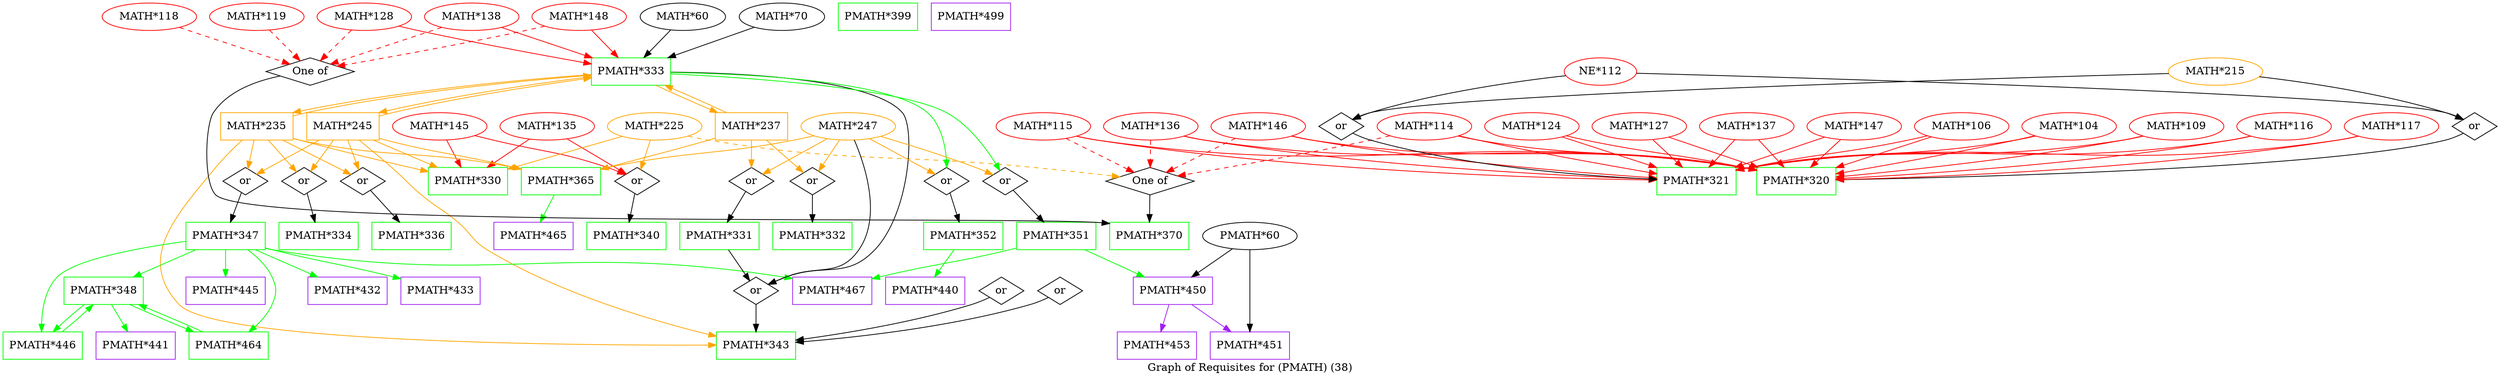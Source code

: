 strict digraph "" {
	graph [bb="0,0,3271.4,491",
		label="Graph of Requisites for (PMATH) (38)",
		lheight=0.21,
		lp="1635.7,11.5",
		lwidth=3.74
	];
	node [label="\N"];
	"PMATH*320"	[color=green,
		height=0.5,
		pos="2357,257",
		shape=box,
		width=1.4444];
	"orPMATH*3200"	[height=0.5,
		label=or,
		pos="3242,329",
		shape=diamond,
		width=0.81703];
	"orPMATH*3200" -> "PMATH*320"	[pos="e,2409.2,258.83 3227.3,319.93 3220.4,316.56 3212,312.97 3204,311 3055.1,274.32 2588.5,262.25 2419.2,259.02"];
	"MATH*106"	[color=red,
		height=0.5,
		pos="2569,329",
		width=1.7151];
	"MATH*106" -> "PMATH*320"	[color=red,
		pos="e,2408.6,275.03 2529.6,315 2498.4,304.7 2454.3,290.12 2418.5,278.29"];
	"PMATH*321"	[color=green,
		height=0.5,
		pos="2155,257",
		shape=box,
		width=1.4444];
	"MATH*106" -> "PMATH*321"	[color=red,
		pos="e,2207.1,264.62 2524.3,316.55 2515.9,314.57 2507.2,312.63 2499,311 2401.2,291.62 2286.5,275.2 2217.4,265.98"];
	"MATH*114"	[color=red,
		height=0.5,
		pos="1864,329",
		width=1.7151];
	"MATH*114" -> "PMATH*320"	[color=red,
		pos="e,2304.9,264.37 1908.3,316.44 1916.8,314.45 1925.6,312.53 1934,311 1951.5,307.79 2181.3,279.51 2294.6,265.63"];
	"MATH*114" -> "PMATH*321"	[color=red,
		pos="e,2102.7,270.49 1909.9,316.82 1918,314.88 1926.2,312.88 1934,311 1987.7,298.05 2048.7,283.42 2093,272.82"];
	of252	[height=0.5,
		label="One of",
		pos="1504,257",
		shape=diamond,
		width=1.6085];
	"MATH*114" -> of252	[color=red,
		pos="e,1539.7,263.92 1818.6,316.75 1810.1,314.76 1801.3,312.76 1793,311 1707.5,292.94 1607,275.31 1549.9,265.63",
		style=dashed];
	"PMATH*370"	[color=green,
		height=0.5,
		pos="1504,185",
		shape=box,
		width=1.4444];
	of252 -> "PMATH*370"	[pos="e,1504,203.1 1504,238.7 1504,230.98 1504,221.71 1504,213.11"];
	"MATH*115"	[color=red,
		height=0.5,
		pos="1364,329",
		width=1.7151];
	"MATH*115" -> "PMATH*320"	[color=red,
		pos="e,2304.9,265.22 1407.4,316.08 1416.2,314.07 1425.3,312.24 1434,311 1778.4,261.72 1869.3,303.84 2216,275 2241.8,272.85 2270.2,269.61 \
2294.6,266.53"];
	"MATH*115" -> "PMATH*321"	[color=red,
		pos="e,2102.6,258.9 1407.8,316.18 1416.5,314.19 1425.5,312.34 1434,311 1675.5,273.06 1966.9,262.17 2092.4,259.13"];
	"MATH*115" -> of252	[color=red,
		pos="e,1483,268.5 1393.7,313.15 1417.3,301.37 1450.1,284.97 1473.8,273.12",
		style=dashed];
	"MATH*136"	[color=red,
		height=0.5,
		pos="1505,329",
		width=1.7151];
	"MATH*136" -> "PMATH*320"	[color=red,
		pos="e,2304.9,265.09 1548.4,316.15 1557.2,314.14 1566.3,312.28 1575,311 1857.3,269.16 1931.8,300.09 2216,275 2241.8,272.72 2270.1,269.45 \
2294.6,266.39"];
	"MATH*136" -> "PMATH*321"	[color=red,
		pos="e,2102.7,260.2 1548.9,316.3 1557.5,314.3 1566.5,312.41 1575,311 1761.8,279.96 1985.7,265.97 2092.4,260.7"];
	"MATH*136" -> of252	[color=red,
		pos="e,1504.2,275.1 1504.8,310.7 1504.6,302.98 1504.5,293.71 1504.4,285.11",
		style=dashed];
	"MATH*146"	[color=red,
		height=0.5,
		pos="1646,329",
		width=1.7151];
	"MATH*146" -> "PMATH*320"	[color=red,
		pos="e,2304.8,264.89 1690.1,316.27 1699,314.24 1708.2,312.36 1717,311 1936.7,277 1994.7,296.31 2216,275 2241.8,272.52 2270.1,269.21 2294.6,\
266.18"];
	"MATH*146" -> "PMATH*321"	[color=red,
		pos="e,2102.8,262.37 1690.5,316.51 1699.3,314.49 1708.4,312.55 1717,311 1849.9,287.12 2007.5,270.99 2092.8,263.27"];
	"MATH*146" -> of252	[color=red,
		pos="e,1525.3,268.5 1615.9,313.15 1591.9,301.32 1558.4,284.83 1534.4,272.96",
		style=dashed];
	"MATH*215"	[color=orange,
		height=0.5,
		pos="2902,401",
		width=1.7151];
	"MATH*215" -> "orPMATH*3200"	[pos="e,3226.8,337.84 2959.5,394.19 3021,386.99 3120.9,372.45 3204,347 3208.5,345.63 3213.1,343.86 3217.6,341.99"];
	"orPMATH*3210"	[height=0.5,
		label=or,
		pos="1755,329",
		shape=diamond,
		width=0.81703];
	"MATH*215" -> "orPMATH*3210"	[pos="e,1769.7,338.12 2840.8,398.4 2623.3,392.55 1894.9,371.31 1793,347 1788.4,345.89 1783.6,344.23 1779.1,342.37"];
	"orPMATH*3210" -> "PMATH*321"	[pos="e,2102.8,261.12 1770.2,320.06 1777,316.8 1785.2,313.26 1793,311 1895.5,281.2 2019.3,267.69 2092.4,261.92"];
	"NE*112"	[color=red,
		height=0.5,
		pos="2095,401",
		width=1.3179];
	"NE*112" -> "orPMATH*3200"	[pos="e,3227.3,338.12 2142.3,398.78 2340.7,393.5 3099.8,371.85 3204,347 3208.6,345.89 3213.4,344.23 3217.9,342.37"];
	"NE*112" -> "orPMATH*3210"	[pos="e,1770.2,337.84 2049.7,395.58 1989.9,388.95 1881.8,374.2 1793,347 1788.5,345.63 1783.9,343.86 1779.4,341.99"];
	"MATH*104"	[color=red,
		height=0.5,
		pos="2710,329",
		width=1.7151];
	"MATH*104" -> "PMATH*320"	[color=red,
		pos="e,2409.1,266.9 2664.9,316.67 2656.6,314.7 2648.1,312.73 2640,311 2564.3,294.73 2476.5,278.74 2419.1,268.65"];
	"MATH*104" -> "PMATH*321"	[color=red,
		pos="e,2207.2,264.49 2665.8,316.31 2657.2,314.33 2648.4,312.45 2640,311 2488.5,284.8 2448.8,292.2 2296,275 2270.3,272.1 2241.9,268.72 \
2217.4,265.74"];
	"MATH*109"	[color=red,
		height=0.5,
		pos="2851,329",
		width=1.7151];
	"MATH*109" -> "PMATH*320"	[color=red,
		pos="e,2409.2,262.59 2806.7,316.44 2798.2,314.45 2789.4,312.53 2781,311 2653.3,287.6 2502.1,271.43 2419.2,263.54"];
	"MATH*109" -> "PMATH*321"	[color=red,
		pos="e,2207.2,264.87 2807.2,316.19 2798.5,314.2 2789.5,312.34 2781,311 2567.5,277.38 2511.1,295.94 2296,275 2270.2,272.49 2241.9,269.18 \
2217.4,266.15"];
	"MATH*116"	[color=red,
		height=0.5,
		pos="2992,329",
		width=1.7151];
	"MATH*116" -> "PMATH*320"	[color=red,
		pos="e,2409.1,260.36 2948.1,316.32 2939.5,314.32 2930.5,312.42 2922,311 2740.7,280.65 2523.6,266.39 2419.2,260.89"];
	"MATH*116" -> "PMATH*321"	[color=red,
		pos="e,2207.1,265.08 2948.6,316.16 2939.8,314.14 2930.7,312.29 2922,311 2646.4,269.95 2573.6,299.69 2296,275 2270.2,272.71 2241.9,269.43 \
2217.4,266.37"];
	"MATH*117"	[color=red,
		height=0.5,
		pos="3133,329",
		width=1.7151];
	"MATH*117" -> "PMATH*320"	[color=red,
		pos="e,2409.2,259.01 3089.2,316.19 3080.5,314.2 3071.5,312.35 3063,311 2827.1,273.76 2542.6,262.52 2419.2,259.26"];
	"MATH*117" -> "PMATH*321"	[color=red,
		pos="e,2207.1,265.21 3089.6,316.09 3080.8,314.08 3071.7,312.24 3063,311 2725.2,262.51 2636.1,303.44 2296,275 2270.2,272.84 2241.8,269.59 \
2217.4,266.51"];
	"MATH*124"	[color=red,
		height=0.5,
		pos="2005,329",
		width=1.7151];
	"MATH*124" -> "PMATH*320"	[color=red,
		pos="e,2304.9,266.95 2050.1,316.68 2058.4,314.71 2066.9,312.74 2075,311 2150.3,294.78 2237.6,278.81 2294.9,268.71"];
	"MATH*124" -> "PMATH*321"	[color=red,
		pos="e,2118.3,275.12 2036.4,313.33 2057.5,303.49 2085.6,290.37 2109.2,279.37"];
	"MATH*127"	[color=red,
		height=0.5,
		pos="2146,329",
		width=1.7151];
	"MATH*127" -> "PMATH*320"	[color=red,
		pos="e,2305.7,275.03 2185.2,315 2216.2,304.7 2260.2,290.12 2295.8,278.29"];
	"MATH*127" -> "PMATH*321"	[color=red,
		pos="e,2152.8,275.1 2148.2,310.7 2149.2,302.98 2150.4,293.71 2151.5,285.11"];
	"MATH*137"	[color=red,
		height=0.5,
		pos="2287,329",
		width=1.7151];
	"MATH*137" -> "PMATH*320"	[color=red,
		pos="e,2339.6,275.45 2303.6,311.41 2312.1,302.86 2322.7,292.26 2332.2,282.77"];
	"MATH*137" -> "PMATH*321"	[color=red,
		pos="e,2187.5,275.21 2258.7,312.98 2240.6,303.37 2216.7,290.73 2196.5,279.99"];
	"MATH*147"	[color=red,
		height=0.5,
		pos="2428,329",
		width=1.7151];
	"MATH*147" -> "PMATH*320"	[color=red,
		pos="e,2374.4,275.2 2411.2,311.41 2402.4,302.71 2391.4,291.89 2381.6,282.27"];
	"MATH*147" -> "PMATH*321"	[color=red,
		pos="e,2207.3,271.4 2383.2,316.52 2338,304.92 2267.7,286.91 2217.1,273.93"];
	"PMATH*330"	[color=green,
		height=0.5,
		pos="610,257",
		shape=box,
		width=1.4444];
	"MATH*135"	[color=red,
		height=0.5,
		pos="713,329",
		width=1.7151];
	"MATH*135" -> "PMATH*330"	[color=red,
		pos="e,635.2,275.13 689.88,312.29 676.3,303.06 658.88,291.22 643.78,280.96"];
	or448	[height=0.5,
		label=or,
		pos="831,257",
		shape=diamond,
		width=0.81703];
	"MATH*135" -> or448	[color=red,
		pos="e,816.63,266.52 738.9,312.64 759.51,300.41 788.1,283.45 807.94,271.68"];
	"PMATH*340"	[color=green,
		height=0.5,
		pos="818,185",
		shape=box,
		width=1.4444];
	or448 -> "PMATH*340"	[pos="e,821.24,203.46 828.11,240.46 826.64,232.5 824.79,222.58 823.09,213.38"];
	"MATH*145"	[color=red,
		height=0.5,
		pos="572,329",
		width=1.7151];
	"MATH*145" -> "PMATH*330"	[color=red,
		pos="e,600.62,275.28 581.2,311.05 585.57,303.01 590.89,293.2 595.76,284.23"];
	"MATH*145" -> or448	[color=red,
		pos="e,815.36,265.79 617.93,316.82 625.95,314.87 634.22,312.87 642,311 709.08,294.86 727.67,297.18 793,275 797.23,273.56 801.64,271.83 \
805.89,270.02"];
	"MATH*225"	[color=orange,
		height=0.5,
		pos="854,329",
		width=1.7151];
	"MATH*225" -> of252	[color=orange,
		pos="e,1464.3,262.74 897.85,316.25 906.47,314.26 915.48,312.38 924,311 1112.4,280.38 1162,293.61 1352,275 1386.2,271.65 1424.6,267.35 \
1454.2,263.91",
		style=dashed];
	"MATH*225" -> "PMATH*330"	[color=orange,
		pos="e,662.19,272.97 811.5,315.81 772.91,304.74 715.52,288.27 671.85,275.74"];
	"MATH*225" -> or448	[color=orange,
		pos="e,835.74,272.42 848.43,311.05 845.58,302.38 842.06,291.66 838.93,282.14"];
	"MATH*235"	[color=orange,
		height=0.5,
		pos="332,329",
		shape=box,
		width=1.3194];
	"MATH*235" -> "PMATH*330"	[color=orange,
		pos="e,557.74,269.54 379.6,313.34 382.44,312.53 385.25,311.74 388,311 441.69,296.46 503.25,281.92 547.91,271.77"];
	"PMATH*333"	[color=green,
		height=0.5,
		pos="821,401",
		shape=box,
		width=1.4444];
	"MATH*235" -> "PMATH*333"	[color=orange,
		pos="e,768.97,396.11 379.54,342.68 385.41,344.3 391.33,345.8 397,347 524.33,373.91 675.81,388.57 758.93,395.31"];
	or446	[height=0.5,
		label=or,
		pos="396,257",
		shape=diamond,
		width=0.81703];
	"MATH*235" -> or446	[color=orange,
		pos="e,385.75,269.21 347.82,310.7 357.26,300.37 369.25,287.26 378.9,276.7"];
	or447	[height=0.5,
		label=or,
		pos="473,257",
		shape=diamond,
		width=0.81703];
	"MATH*235" -> or447	[color=orange,
		pos="e,457.45,265.72 366.49,310.88 391.89,298.27 425.81,281.43 448.48,270.17"];
	"PMATH*343"	[color=green,
		height=0.5,
		pos="989,41",
		shape=box,
		width=1.4444];
	"MATH*235" -> "PMATH*343"	[color=orange,
		pos="e,936.95,41.638 313.28,310.9 269.72,269.15 169.81,160.62 231,95 278.03,44.565 753.95,41.161 926.74,41.607"];
	or449	[height=0.5,
		label=or,
		pos="319,257",
		shape=diamond,
		width=0.81703];
	"MATH*235" -> or449	[color=orange,
		pos="e,321.91,273.67 328.79,310.7 327.27,302.55 325.44,292.66 323.77,283.67"];
	"PMATH*365"	[color=green,
		height=0.5,
		pos="732,257",
		shape=box,
		width=1.4444];
	"MATH*235" -> "PMATH*365"	[color=orange,
		pos="e,679.88,273.06 379.52,312.98 382.37,312.26 385.22,311.59 388,311 508.84,285.16 544.89,299.32 669.92,275.04"];
	"PMATH*333" -> "MATH*235"	[color=orange,
		pos="e,379.41,347.09 768.96,396.95 687.66,391.29 526.06,377.08 389.22,349.12"];
	"MATH*245"	[color=orange,
		height=0.5,
		pos="445,329",
		shape=box,
		width=1.3194];
	"PMATH*333" -> "MATH*245"	[color=orange,
		pos="e,492.28,347.07 768.98,394.31 705.87,386.43 596.53,370.7 502.24,349.35"];
	"orPMATH*3430"	[height=0.5,
		label=or,
		pos="989,113",
		shape=diamond,
		width=0.81703];
	"PMATH*333" -> "orPMATH*3430"	[pos="e,1004.7,121.55 873.05,400.25 962.63,399.46 1140.1,392.07 1179,347 1196.2,327.05 1189.6,215.46 1144,167 1106.7,127.39 1077.9,150.14 \
1027,131 1022.8,129.43 1018.4,127.62 1014.2,125.79"];
	"MATH*237"	[color=orange,
		height=0.5,
		pos="981,329",
		shape=box,
		width=1.3194];
	"PMATH*333" -> "MATH*237"	[color=orange,
		pos="e,936.1,347.07 854.24,382.88 875.21,373.26 902.68,361.19 926.73,351.01"];
	or450	[height=0.5,
		label=or,
		pos="1314,257",
		shape=diamond,
		width=0.81703];
	"PMATH*333" -> or450	[color=green,
		pos="e,1307,270.94 873.31,397.96 970.61,393.43 1175.2,380.15 1237,347 1265.9,331.53 1288.8,300.54 1301.9,279.53"];
	or451	[height=0.5,
		label=or,
		pos="1237,257",
		shape=diamond,
		width=0.81703];
	"PMATH*333" -> or451	[color=green,
		pos="e,1237.4,274.96 873.16,399.81 967.76,398.37 1162.4,390.1 1212,347 1229.6,331.73 1235.2,305.22 1236.9,285.09"];
	"PMATH*334"	[color=green,
		height=0.5,
		pos="414,185",
		shape=box,
		width=1.4444];
	or446 -> "PMATH*334"	[pos="e,409.62,203.04 399.82,241.15 401.92,232.96 404.61,222.53 407.07,212.95"];
	"PMATH*336"	[color=green,
		height=0.5,
		pos="536,185",
		shape=box,
		width=1.4444];
	or447 -> "PMATH*336"	[pos="e,520.49,203.24 483.12,244.75 491.32,235.65 503.17,222.48 513.58,210.92"];
	"PMATH*347"	[color=green,
		height=0.5,
		pos="292,185",
		shape=box,
		width=1.4444];
	or449 -> "PMATH*347"	[pos="e,298.56,203.02 313.67,242.17 310.42,233.74 306.15,222.69 302.27,212.63"];
	"PMATH*465"	[color=purple,
		height=0.5,
		pos="696,185",
		shape=box,
		width=1.4444];
	"PMATH*365" -> "PMATH*465"	[color=green,
		pos="e,704.8,203.1 723.1,238.7 719,230.73 714.05,221.1 709.51,212.26"];
	"MATH*245" -> "PMATH*330"	[color=orange,
		pos="e,569.77,275.07 485.36,310.88 508.02,301.26 536.47,289.19 560.47,279.01"];
	"MATH*245" -> "PMATH*333"	[color=orange,
		pos="e,768.77,392.6 492.58,342.46 498.46,344.11 504.36,345.68 510,347 595.45,366.96 695.44,382.25 758.57,391.17"];
	"MATH*245" -> or446	[color=orange,
		pos="e,404.44,270.06 432.89,310.7 426.05,300.93 417.46,288.66 410.29,278.42"];
	"MATH*245" -> or447	[color=orange,
		pos="e,467.47,271.82 451.92,310.7 455.48,301.8 459.86,290.84 463.71,281.22"];
	"MATH*245" -> "PMATH*343"	[color=orange,
		pos="e,936.79,53.168 467.37,310.78 480.33,300.62 496.83,287.37 511,275 528.53,259.7 531.22,254 549,239 569.38,221.8 576.62,220.2 597,\
203 614.78,188 615.15,179.14 635,167 729,109.51 853.22,73.441 926.76,55.569"];
	"MATH*245" -> or449	[color=orange,
		pos="e,333.56,266.09 414.18,310.88 392.04,298.58 362.65,282.25 342.42,271.01"];
	"MATH*245" -> "PMATH*365"	[color=orange,
		pos="e,679.81,272.78 492.58,313.25 495.42,312.47 498.24,311.71 501,311 572.73,292.55 594.24,293.28 669.81,275.2"];
	"orPMATH*3430" -> "PMATH*343"	[pos="e,989,59.104 989,94.697 989,86.983 989,77.712 989,69.112"];
	"MATH*237" -> "PMATH*333"	[color=orange,
		pos="e,866.04,382.88 947.88,347.07 926.94,356.67 899.47,368.74 875.41,378.93"];
	"MATH*237" -> "PMATH*365"	[color=orange,
		pos="e,784.24,272.58 933.37,313.44 930.54,312.61 927.73,311.79 925,311 869.53,295.02 853.25,291.5 794.11,275.29"];
	or444	[height=0.5,
		label=or,
		pos="981,257",
		shape=diamond,
		width=0.81703];
	"MATH*237" -> or444	[color=orange,
		pos="e,981,275.1 981,310.7 981,302.98 981,293.71 981,285.11"];
	or445	[height=0.5,
		label=or,
		pos="1062,257",
		shape=diamond,
		width=0.81703];
	"MATH*237" -> or445	[color=orange,
		pos="e,1050.5,267.98 1001,310.7 1013.8,299.67 1030.2,285.46 1042.8,274.58"];
	"PMATH*351"	[color=green,
		height=0.5,
		pos="1382,185",
		shape=box,
		width=1.4444];
	or450 -> "PMATH*351"	[pos="e,1365.4,203.12 1324.6,245.06 1333.6,235.85 1346.7,222.33 1358.1,210.55"];
	"PMATH*352"	[color=green,
		height=0.5,
		pos="1260,185",
		shape=box,
		width=1.4444];
	or451 -> "PMATH*352"	[pos="e,1254.4,203.11 1241.7,241.83 1244.4,233.53 1247.9,222.77 1251.2,212.92"];
	"PMATH*348"	[color=green,
		height=0.5,
		pos="132,113",
		shape=box,
		width=1.4444];
	"PMATH*347" -> "PMATH*348"	[color=green,
		pos="e,171.01,131.07 252.86,166.88 230.99,157.31 203.54,145.3 180.34,135.15"];
	"PMATH*432"	[color=purple,
		height=0.5,
		pos="452,113",
		shape=box,
		width=1.4444];
	"PMATH*347" -> "PMATH*432"	[color=green,
		pos="e,412.99,131.07 331.14,166.88 353.01,157.31 380.46,145.3 403.66,135.15"];
	"PMATH*433"	[color=purple,
		height=0.5,
		pos="574,113",
		shape=box,
		width=1.4444];
	"PMATH*347" -> "PMATH*433"	[color=green,
		pos="e,521.8,128.73 344.2,169.27 347.17,168.49 350.12,167.72 353,167 420.65,149.97 440.62,148.86 511.88,131.21"];
	"PMATH*445"	[color=purple,
		height=0.5,
		pos="292,113",
		shape=box,
		width=1.4444];
	"PMATH*347" -> "PMATH*445"	[color=green,
		pos="e,292,131.1 292,166.7 292,158.98 292,149.71 292,141.11"];
	"PMATH*446"	[color=green,
		height=0.5,
		pos="52,41",
		shape=box,
		width=1.4444];
	"PMATH*347" -> "PMATH*446"	[color=green,
		pos="e,50.632,59.227 239.81,177.93 182.09,170.14 94.14,154.73 71,131 55.27,114.87 51.169,89.097 50.622,69.427"];
	"PMATH*464"	[color=green,
		height=0.5,
		pos="296,41",
		shape=box,
		width=1.4444];
	"PMATH*347" -> "PMATH*464"	[color=green,
		pos="e,322.58,59.088 321.04,166.84 333.32,157.87 346.31,145.68 353,131 359.64,116.44 359.39,109.67 353,95 348.07,83.677 339.39,73.682 \
330.27,65.512"];
	"PMATH*467"	[color=purple,
		height=0.5,
		pos="1088,113",
		shape=box,
		width=1.4444];
	"PMATH*347" -> "PMATH*467"	[color=green,
		pos="e,1035.9,129.32 344.08,168.68 347.08,168.05 350.07,167.48 353,167 645.7,118.99 729.11,178.2 1025.7,130.97"];
	"PMATH*331"	[color=green,
		height=0.5,
		pos="940,185",
		shape=box,
		width=1.4444];
	"PMATH*331" -> "orPMATH*3430"	[pos="e,980.56,126.06 952.11,166.7 958.95,156.93 967.54,144.66 974.71,134.42"];
	or444 -> "PMATH*331"	[pos="e,950.04,203.14 973.67,243.49 968.52,234.7 961.46,222.63 955.13,211.82"];
	"PMATH*332"	[color=green,
		height=0.5,
		pos="1062,185",
		shape=box,
		width=1.4444];
	or445 -> "PMATH*332"	[pos="e,1062,203.1 1062,238.7 1062,230.98 1062,221.71 1062,213.11"];
	"MATH*247"	[color=orange,
		height=0.5,
		pos="1108,329",
		width=1.7151];
	"MATH*247" -> "PMATH*365"	[color=orange,
		pos="e,784.14,272.99 1063.1,316.6 1054.4,314.6 1045.5,312.63 1037,311 932.52,290.83 902,297.34 794.12,275.09"];
	"MATH*247" -> "orPMATH*3430"	[pos="e,1004.8,121.33 1116.1,311.15 1129.9,279.71 1153.7,211.3 1123,167 1097,129.55 1069.2,148.31 1027,131 1022.9,129.3 1018.5,127.43 \
1014.3,125.57"];
	"MATH*247" -> or450	[color=orange,
		pos="e,1298.2,265.33 1150.6,315.8 1184.6,305.76 1233.3,290.66 1275,275 1279.5,273.32 1284.2,271.4 1288.7,269.47"];
	"MATH*247" -> or451	[color=orange,
		pos="e,1222.3,265.99 1136,312.81 1159.1,300.27 1191.5,282.67 1213.4,270.83"];
	"MATH*247" -> or444	[color=orange,
		pos="e,995.84,266.18 1080.4,312.81 1057.8,300.34 1026.1,282.87 1004.6,271.03"];
	"MATH*247" -> or445	[color=orange,
		pos="e,1070,270.18 1096.9,311.05 1090.4,301.29 1082.3,288.95 1075.6,278.62"];
	"PMATH*351" -> "PMATH*467"	[color=green,
		pos="e,1140.2,128.79 1329.8,169.21 1326.8,168.45 1323.9,167.7 1321,167 1248.2,149.27 1226.6,149.45 1150.3,131.23"];
	"PMATH*450"	[color=purple,
		height=0.5,
		pos="1535,113",
		shape=box,
		width=1.4444];
	"PMATH*351" -> "PMATH*450"	[color=green,
		pos="e,1497.7,131.07 1419.4,166.88 1440.3,157.35 1466.4,145.41 1488.5,135.28"];
	"PMATH*440"	[color=purple,
		height=0.5,
		pos="1210,113",
		shape=box,
		width=1.4444];
	"PMATH*352" -> "PMATH*440"	[color=green,
		pos="e,1222.2,131.1 1247.6,166.7 1241.8,158.47 1234.6,148.48 1228.2,139.42"];
	"MATH*128"	[color=red,
		height=0.5,
		pos="471,473",
		width=1.7151];
	"MATH*128" -> "PMATH*333"	[color=red,
		pos="e,768.98,411.03 516.11,460.69 524.37,458.72 532.93,456.74 541,455 615.7,438.87 702.2,422.91 759.06,412.78"];
	of251	[height=0.5,
		label="One of",
		pos="400,401",
		shape=diamond,
		width=1.6085];
	"MATH*128" -> of251	[color=red,
		pos="e,413.39,415.2 454.17,455.41 444.14,445.52 431.33,432.89 420.68,422.39",
		style=dashed];
	of251 -> "PMATH*370"	[pos="e,1451.9,201.4 361.42,395.01 332.25,388.99 294.07,375.79 275,347 263.31,329.35 266.87,252.41 281,239 326.34,195.97 1312.4,211.63 \
1441.9,202.41"];
	"MATH*70"	[height=0.5,
		pos="1019,473",
		width=1.5526];
	"MATH*70" -> "PMATH*333"	[pos="e,869.4,419.11 982.68,459.16 953.72,448.92 912.61,434.39 879.09,422.54"];
	"MATH*138"	[color=red,
		height=0.5,
		pos="612,473",
		width=1.7151];
	"MATH*138" -> "PMATH*333"	[color=red,
		pos="e,770.15,419.03 650.82,459 681.57,448.7 725.09,434.12 760.42,422.29"];
	"MATH*138" -> of251	[color=red,
		pos="e,426.75,410.83 572.62,459 533.6,446.11 474.32,426.54 436.38,414.01",
		style=dashed];
	"MATH*60"	[height=0.5,
		pos="889,473",
		width=1.5526];
	"MATH*60" -> "PMATH*333"	[pos="e,837.95,419.45 872.88,455.41 864.58,446.86 854.28,436.26 845.06,426.77"];
	"MATH*148"	[color=red,
		height=0.5,
		pos="753,473",
		width=1.7151];
	"MATH*148" -> "PMATH*333"	[color=red,
		pos="e,804.05,419.45 769.12,455.41 777.42,446.86 787.72,436.26 796.94,426.77"];
	"MATH*148" -> of251	[color=red,
		pos="e,435.42,408.01 707.89,460.67 699.63,458.7 691.07,456.73 683,455 599.5,437.05 501.39,419.45 445.37,409.73",
		style=dashed];
	"orPMATH*3431"	[height=0.5,
		label=or,
		pos="1309,113",
		shape=diamond,
		width=0.81703];
	"orPMATH*3431" -> "PMATH*343"	[pos="e,1041.1,48.06 1293.8,104.21 1287,100.97 1278.7,97.417 1271,95 1197.1,71.882 1109,57.3 1051.2,49.41"];
	"orPMATH*3432"	[height=0.5,
		label=or,
		pos="1386,113",
		shape=diamond,
		width=0.81703];
	"orPMATH*3432" -> "PMATH*343"	[pos="e,1041.2,45.394 1370.8,104.25 1363.7,100.94 1355.1,97.319 1347,95 1245.8,66.013 1123.8,52.268 1051.5,46.23"];
	"PMATH*348" -> "PMATH*446"	[color=green,
		pos="e,65.653,59.104 106.31,94.697 95.536,86.05 83.243,75.449 73.013,66.027"];
	"PMATH*348" -> "PMATH*464"	[color=green,
		pos="e,250.12,59.068 166.22,94.876 187.83,85.222 216.15,73.087 240.85,62.878"];
	"PMATH*441"	[color=purple,
		height=0.5,
		pos="174,41",
		shape=box,
		width=1.4444];
	"PMATH*348" -> "PMATH*441"	[color=green,
		pos="e,163.74,59.104 142.38,94.697 147.26,86.559 153.19,76.689 158.58,67.701"];
	"PMATH*446" -> "PMATH*348"	[color=green,
		pos="e,118.14,94.697 77.443,59.104 88.193,67.72 100.49,78.316 110.75,87.755"];
	"PMATH*464" -> "PMATH*348"	[color=green,
		pos="e,178.02,94.876 261.9,59.068 240.32,68.713 212.01,80.847 187.29,91.064"];
	"PMATH*451"	[color=purple,
		height=0.5,
		pos="1636,41",
		shape=box,
		width=1.4444];
	"PMATH*450" -> "PMATH*451"	[color=purple,
		pos="e,1611.2,59.19 1559.7,94.876 1572.7,85.893 1588.7,74.763 1602.8,65.034"];
	"PMATH*453"	[color=purple,
		height=0.5,
		pos="1514,41",
		shape=box,
		width=1.4444];
	"PMATH*450" -> "PMATH*453"	[color=purple,
		pos="e,1519.1,59.104 1529.8,94.697 1527.5,86.898 1524.7,77.509 1522,68.829"];
	"MATH*118"	[color=red,
		height=0.5,
		pos="189,473",
		width=1.7151];
	"MATH*118" -> of251	[color=red,
		pos="e,373.38,410.83 228.19,459 267.03,446.11 326.03,426.54 363.79,414.01",
		style=dashed];
	"MATH*119"	[color=red,
		height=0.5,
		pos="330,473",
		width=1.7151];
	"MATH*119" -> of251	[color=red,
		pos="e,386.8,415.2 346.59,455.41 356.48,445.52 369.11,432.89 379.61,422.39",
		style=dashed];
	"PMATH*399"	[color=green,
		height=0.5,
		pos="1145,473",
		shape=box,
		width=1.4444];
	"PMATH*60"	[height=0.5,
		pos="1636,185",
		width=1.7151];
	"PMATH*60" -> "PMATH*450"	[pos="e,1559.6,131.04 1613.1,168.12 1599.8,158.88 1582.7,147.07 1568,136.85"];
	"PMATH*60" -> "PMATH*451"	[pos="e,1636,59.189 1636,166.87 1636,142.67 1636,98.211 1636,69.393"];
	"PMATH*499"	[color=purple,
		height=0.5,
		pos="1267,473",
		shape=box,
		width=1.4444];
}
